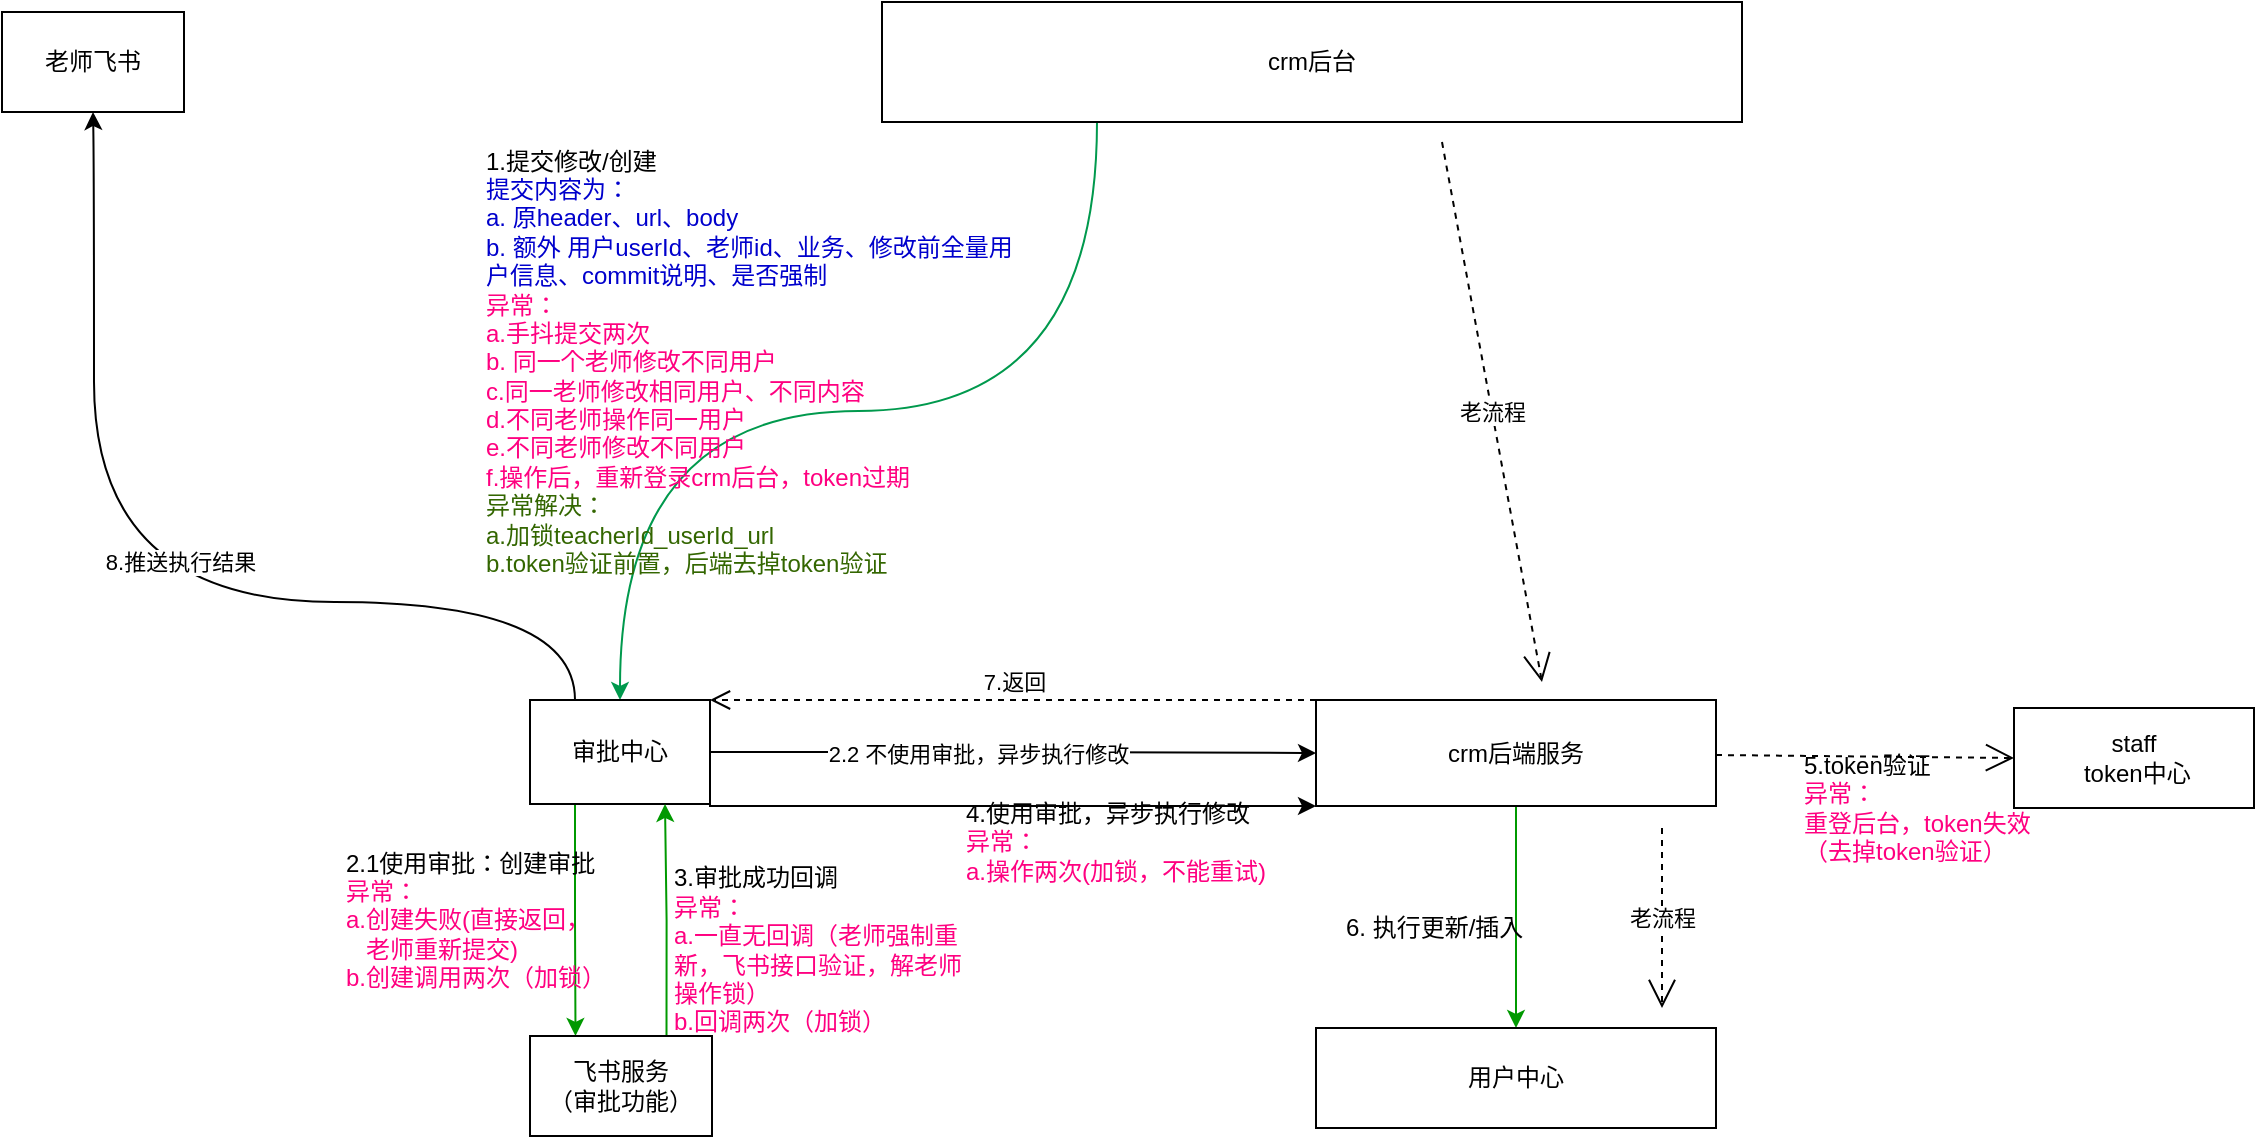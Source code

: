 <mxfile version="22.1.7" type="github">
  <diagram name="第 1 页" id="31AeGMw_1z83WCatpMYb">
    <mxGraphModel dx="2261" dy="756" grid="1" gridSize="10" guides="1" tooltips="1" connect="1" arrows="1" fold="1" page="1" pageScale="1" pageWidth="827" pageHeight="1169" math="0" shadow="0">
      <root>
        <mxCell id="0" />
        <mxCell id="1" parent="0" />
        <mxCell id="3wynmw63Yajw8kt6DfwZ-13" style="edgeStyle=orthogonalEdgeStyle;rounded=0;orthogonalLoop=1;jettySize=auto;html=1;exitX=0.25;exitY=1;exitDx=0;exitDy=0;entryX=0.5;entryY=0;entryDx=0;entryDy=0;curved=1;strokeColor=#00994D;fillColor=#99004D;" parent="1" source="3wynmw63Yajw8kt6DfwZ-1" target="3wynmw63Yajw8kt6DfwZ-3" edge="1">
          <mxGeometry relative="1" as="geometry" />
        </mxCell>
        <mxCell id="3wynmw63Yajw8kt6DfwZ-1" value="crm后台" style="rounded=0;whiteSpace=wrap;html=1;" parent="1" vertex="1">
          <mxGeometry x="-50" y="120" width="430" height="60" as="geometry" />
        </mxCell>
        <mxCell id="3wynmw63Yajw8kt6DfwZ-17" style="edgeStyle=orthogonalEdgeStyle;rounded=0;orthogonalLoop=1;jettySize=auto;html=1;exitX=0.25;exitY=1;exitDx=0;exitDy=0;entryX=0.25;entryY=0;entryDx=0;entryDy=0;strokeColor=#009900;" parent="1" source="3wynmw63Yajw8kt6DfwZ-3" target="3wynmw63Yajw8kt6DfwZ-16" edge="1">
          <mxGeometry relative="1" as="geometry" />
        </mxCell>
        <mxCell id="VAvswYPaI3kXHIwPatW2-4" style="edgeStyle=orthogonalEdgeStyle;rounded=0;orthogonalLoop=1;jettySize=auto;html=1;exitX=1;exitY=0.5;exitDx=0;exitDy=0;entryX=0;entryY=0.5;entryDx=0;entryDy=0;" edge="1" parent="1" source="3wynmw63Yajw8kt6DfwZ-3" target="3wynmw63Yajw8kt6DfwZ-4">
          <mxGeometry relative="1" as="geometry" />
        </mxCell>
        <mxCell id="VAvswYPaI3kXHIwPatW2-7" value="2.2 不使用审批，异步执行修改" style="edgeLabel;html=1;align=center;verticalAlign=middle;resizable=0;points=[];" vertex="1" connectable="0" parent="VAvswYPaI3kXHIwPatW2-4">
          <mxGeometry x="-0.117" y="-1" relative="1" as="geometry">
            <mxPoint as="offset" />
          </mxGeometry>
        </mxCell>
        <mxCell id="VAvswYPaI3kXHIwPatW2-8" style="edgeStyle=orthogonalEdgeStyle;rounded=0;orthogonalLoop=1;jettySize=auto;html=1;exitX=1;exitY=1;exitDx=0;exitDy=0;entryX=0;entryY=1;entryDx=0;entryDy=0;" edge="1" parent="1" source="3wynmw63Yajw8kt6DfwZ-3" target="3wynmw63Yajw8kt6DfwZ-4">
          <mxGeometry relative="1" as="geometry">
            <Array as="points">
              <mxPoint x="-136" y="522" />
            </Array>
          </mxGeometry>
        </mxCell>
        <mxCell id="VAvswYPaI3kXHIwPatW2-11" style="edgeStyle=orthogonalEdgeStyle;rounded=0;orthogonalLoop=1;jettySize=auto;html=1;exitX=0.25;exitY=0;exitDx=0;exitDy=0;entryX=0.5;entryY=1;entryDx=0;entryDy=0;curved=1;" edge="1" parent="1" source="3wynmw63Yajw8kt6DfwZ-3" target="VAvswYPaI3kXHIwPatW2-10">
          <mxGeometry relative="1" as="geometry">
            <Array as="points">
              <mxPoint x="-203" y="420" />
              <mxPoint x="-444" y="420" />
              <mxPoint x="-444" y="200" />
            </Array>
          </mxGeometry>
        </mxCell>
        <mxCell id="VAvswYPaI3kXHIwPatW2-14" value="8.推送执行结果" style="edgeLabel;html=1;align=center;verticalAlign=middle;resizable=0;points=[];" vertex="1" connectable="0" parent="VAvswYPaI3kXHIwPatW2-11">
          <mxGeometry x="-0.072" y="-20" relative="1" as="geometry">
            <mxPoint x="1" as="offset" />
          </mxGeometry>
        </mxCell>
        <mxCell id="3wynmw63Yajw8kt6DfwZ-3" value="审批中心" style="rounded=0;whiteSpace=wrap;html=1;" parent="1" vertex="1">
          <mxGeometry x="-226" y="469" width="90" height="52" as="geometry" />
        </mxCell>
        <mxCell id="3wynmw63Yajw8kt6DfwZ-21" style="edgeStyle=orthogonalEdgeStyle;rounded=0;orthogonalLoop=1;jettySize=auto;html=1;exitX=0.5;exitY=1;exitDx=0;exitDy=0;strokeColor=#009900;" parent="1" source="3wynmw63Yajw8kt6DfwZ-4" target="3wynmw63Yajw8kt6DfwZ-5" edge="1">
          <mxGeometry relative="1" as="geometry" />
        </mxCell>
        <mxCell id="3wynmw63Yajw8kt6DfwZ-4" value="crm后端服务" style="rounded=0;whiteSpace=wrap;html=1;" parent="1" vertex="1">
          <mxGeometry x="167" y="469" width="200" height="53" as="geometry" />
        </mxCell>
        <mxCell id="3wynmw63Yajw8kt6DfwZ-5" value="用户中心" style="rounded=0;whiteSpace=wrap;html=1;" parent="1" vertex="1">
          <mxGeometry x="167" y="633" width="200" height="50" as="geometry" />
        </mxCell>
        <mxCell id="3wynmw63Yajw8kt6DfwZ-8" value="staff&lt;br&gt;&amp;nbsp;token中心" style="rounded=0;whiteSpace=wrap;html=1;" parent="1" vertex="1">
          <mxGeometry x="516" y="473" width="120" height="50" as="geometry" />
        </mxCell>
        <mxCell id="3wynmw63Yajw8kt6DfwZ-14" value="1.提交修改/创建&lt;br&gt;&lt;font color=&quot;#0000cc&quot;&gt;提交内容为：&lt;br style=&quot;border-color: var(--border-color);&quot;&gt;a. 原header、url、body&lt;br style=&quot;border-color: var(--border-color);&quot;&gt;b. 额外 用户userId、老师id、业务、修改前全量用户信息、commit说明、是否强制&lt;br&gt;&lt;/font&gt;&lt;font color=&quot;#ff0080&quot;&gt;异常：&lt;/font&gt;&lt;br&gt;&lt;font color=&quot;#ff0080&quot;&gt;a.手抖提交两次&lt;/font&gt;&lt;br&gt;&lt;font color=&quot;#ff0080&quot;&gt;b.&amp;nbsp;同一个老师修改不同用户&lt;/font&gt;&lt;br&gt;&lt;font color=&quot;#ff0080&quot;&gt;c.同一老师修改相同用户、不同内容&lt;/font&gt;&lt;br&gt;&lt;font color=&quot;#ff0080&quot;&gt;d.不同老师操作同一用户&lt;/font&gt;&lt;br&gt;&lt;font color=&quot;#ff0080&quot;&gt;e.不同老师修改不同用户&lt;/font&gt;&lt;br&gt;&lt;font color=&quot;#ff0080&quot;&gt;f.操作后，重新登录crm后台，token过期&lt;/font&gt;&lt;br&gt;&lt;font color=&quot;#336600&quot;&gt;异常解决：&lt;br&gt;a.加锁teacherId_userId_url&lt;br&gt;b.token验证前置，后端去掉token验证&lt;br&gt;&lt;/font&gt;" style="text;html=1;strokeColor=none;fillColor=none;align=left;verticalAlign=middle;whiteSpace=wrap;rounded=0;" parent="1" vertex="1">
          <mxGeometry x="-250" y="190" width="275" height="220" as="geometry" />
        </mxCell>
        <mxCell id="3wynmw63Yajw8kt6DfwZ-18" style="edgeStyle=orthogonalEdgeStyle;rounded=0;orthogonalLoop=1;jettySize=auto;html=1;exitX=0.75;exitY=0;exitDx=0;exitDy=0;entryX=0.75;entryY=1;entryDx=0;entryDy=0;strokeColor=#009900;" parent="1" source="3wynmw63Yajw8kt6DfwZ-16" target="3wynmw63Yajw8kt6DfwZ-3" edge="1">
          <mxGeometry relative="1" as="geometry" />
        </mxCell>
        <mxCell id="3wynmw63Yajw8kt6DfwZ-16" value="飞书服务&lt;br&gt;（审批功能）" style="rounded=0;whiteSpace=wrap;html=1;" parent="1" vertex="1">
          <mxGeometry x="-226" y="637" width="91" height="50" as="geometry" />
        </mxCell>
        <mxCell id="3wynmw63Yajw8kt6DfwZ-25" value="" style="endArrow=open;endSize=12;dashed=1;html=1;rounded=0;entryX=0;entryY=0.5;entryDx=0;entryDy=0;" parent="1" source="3wynmw63Yajw8kt6DfwZ-4" target="3wynmw63Yajw8kt6DfwZ-8" edge="1">
          <mxGeometry width="160" relative="1" as="geometry">
            <mxPoint x="367" y="495" as="sourcePoint" />
            <mxPoint x="527" y="495" as="targetPoint" />
          </mxGeometry>
        </mxCell>
        <mxCell id="3wynmw63Yajw8kt6DfwZ-26" value="2.1使用审批：创建审批&lt;br&gt;&lt;font color=&quot;#ff0080&quot;&gt;异常：&lt;br&gt;a.创建失败(直接返回，&amp;nbsp; &amp;nbsp; &amp;nbsp; &amp;nbsp;老师重新提交)&lt;br&gt;b.创建调用两次（加锁）&lt;/font&gt;" style="text;html=1;strokeColor=none;fillColor=none;align=left;verticalAlign=middle;whiteSpace=wrap;rounded=0;" parent="1" vertex="1">
          <mxGeometry x="-320" y="540" width="134" height="77" as="geometry" />
        </mxCell>
        <mxCell id="3wynmw63Yajw8kt6DfwZ-28" value="3.审批成功回调&lt;br&gt;&lt;font color=&quot;#ff0080&quot;&gt;异常：&lt;br&gt;a.一直无回调（老师强制重新，飞书接口验证，解老师操作锁）&lt;br&gt;b.回调两次（加锁）&lt;/font&gt;" style="text;html=1;strokeColor=none;fillColor=none;align=left;verticalAlign=middle;whiteSpace=wrap;rounded=0;" parent="1" vertex="1">
          <mxGeometry x="-156" y="540" width="156" height="107" as="geometry" />
        </mxCell>
        <mxCell id="3wynmw63Yajw8kt6DfwZ-34" value="4.使用审批，异步执行修改&lt;br&gt;&lt;font color=&quot;#ff0080&quot;&gt;异常：&lt;br&gt;a.操作两次(加锁，不能重试)&lt;/font&gt;" style="text;html=1;strokeColor=none;fillColor=none;align=left;verticalAlign=middle;whiteSpace=wrap;rounded=0;" parent="1" vertex="1">
          <mxGeometry x="-10" y="510" width="160" height="60" as="geometry" />
        </mxCell>
        <mxCell id="3wynmw63Yajw8kt6DfwZ-35" value="5.token验证&lt;br&gt;&lt;font color=&quot;#ff0080&quot;&gt;异常：&lt;br&gt;重登后台，token失效（去掉token验证）&lt;br&gt;&lt;/font&gt;" style="text;html=1;strokeColor=none;fillColor=none;align=left;verticalAlign=middle;whiteSpace=wrap;rounded=0;" parent="1" vertex="1">
          <mxGeometry x="409" y="493" width="120" height="60" as="geometry" />
        </mxCell>
        <mxCell id="3wynmw63Yajw8kt6DfwZ-37" value="6. 执行更新/插入&lt;font color=&quot;#ff0080&quot;&gt;&lt;br&gt;&lt;/font&gt;" style="text;html=1;strokeColor=none;fillColor=none;align=left;verticalAlign=middle;whiteSpace=wrap;rounded=0;" parent="1" vertex="1">
          <mxGeometry x="180" y="553" width="120" height="60" as="geometry" />
        </mxCell>
        <mxCell id="3wynmw63Yajw8kt6DfwZ-38" value="老流程" style="endArrow=open;endSize=12;dashed=1;html=1;rounded=0;" parent="1" edge="1">
          <mxGeometry width="160" relative="1" as="geometry">
            <mxPoint x="230" y="190" as="sourcePoint" />
            <mxPoint x="280" y="460" as="targetPoint" />
          </mxGeometry>
        </mxCell>
        <mxCell id="3wynmw63Yajw8kt6DfwZ-39" value="老流程" style="endArrow=open;endSize=12;dashed=1;html=1;rounded=0;" parent="1" edge="1">
          <mxGeometry width="160" relative="1" as="geometry">
            <mxPoint x="340" y="533" as="sourcePoint" />
            <mxPoint x="340" y="623" as="targetPoint" />
          </mxGeometry>
        </mxCell>
        <mxCell id="VAvswYPaI3kXHIwPatW2-1" value="7.返回" style="html=1;verticalAlign=bottom;endArrow=open;dashed=1;endSize=8;curved=0;rounded=0;exitX=0;exitY=0;exitDx=0;exitDy=0;entryX=1;entryY=0;entryDx=0;entryDy=0;" edge="1" parent="1" source="3wynmw63Yajw8kt6DfwZ-4" target="3wynmw63Yajw8kt6DfwZ-3">
          <mxGeometry relative="1" as="geometry">
            <mxPoint x="-360" y="630" as="sourcePoint" />
            <mxPoint x="-440" y="630" as="targetPoint" />
          </mxGeometry>
        </mxCell>
        <mxCell id="VAvswYPaI3kXHIwPatW2-10" value="老师飞书" style="rounded=0;whiteSpace=wrap;html=1;" vertex="1" parent="1">
          <mxGeometry x="-490" y="125" width="91" height="50" as="geometry" />
        </mxCell>
      </root>
    </mxGraphModel>
  </diagram>
</mxfile>
